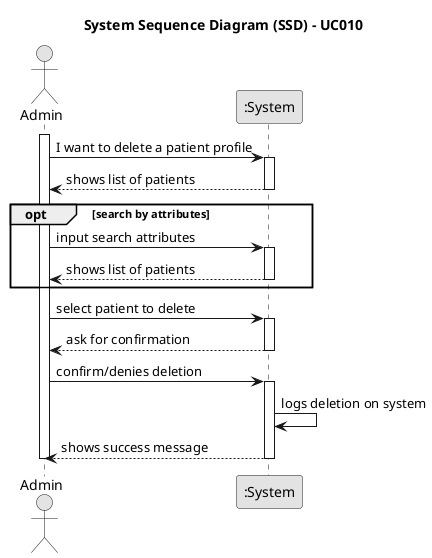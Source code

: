@startuml
skinparam monochrome true
skinparam packageStyle rectangle
skinparam shadowing false

title System Sequence Diagram (SSD) - UC010
actor Admin as Admin
participant ":System" as System

activate Admin

        Admin -> System: I want to delete a patient profile
    activate System

        System --> Admin: shows list of patients
    deactivate System

    opt search by attributes
        Admin -> System: input search attributes
        activate System

            System --> Admin: shows list of patients
        deactivate System
    end

    Admin -> System: select patient to delete
    activate System
    
            System --> Admin: ask for confirmation
    deactivate System

    Admin -> System: confirm/denies deletion
    activate System

        System -> System: logs deletion on system
        System --> Admin: shows success message
    deactivate System

deactivate Admin

@enduml